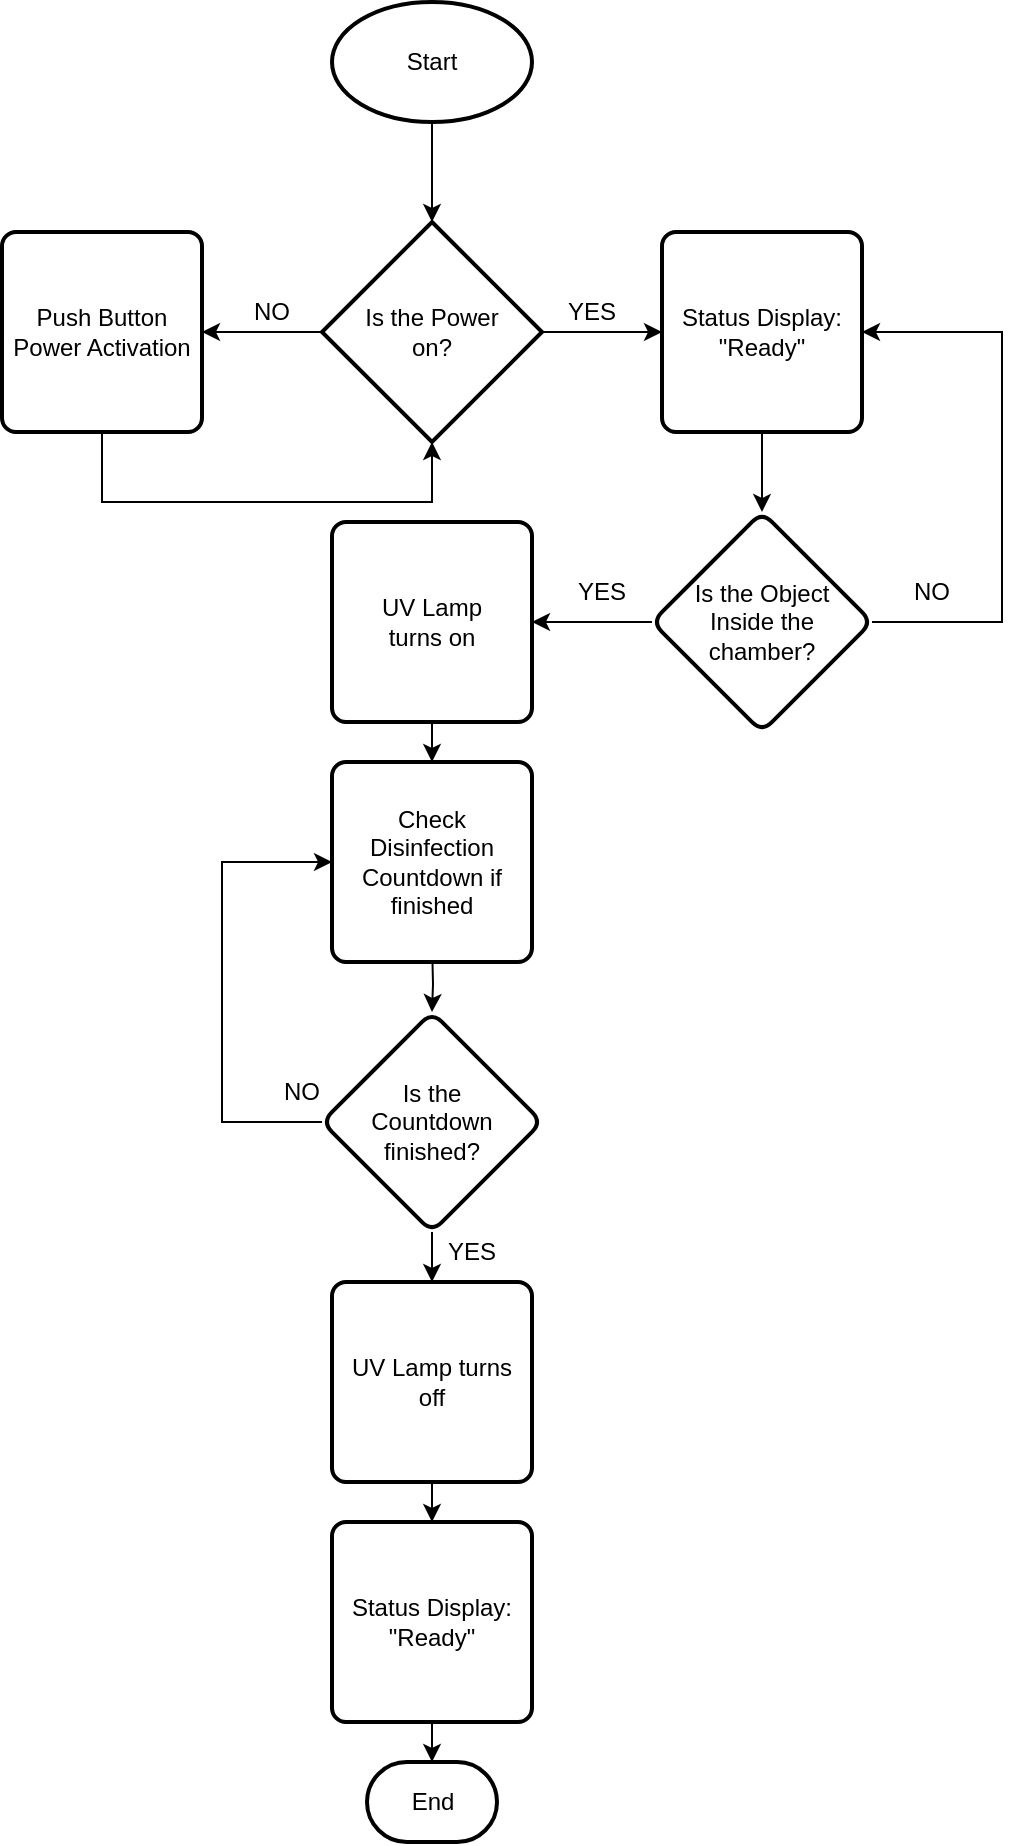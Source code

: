 <mxfile version="19.0.3" type="device"><diagram id="KXhqOYEsLitvZDo9TVAv" name="Page-1"><mxGraphModel dx="1038" dy="649" grid="1" gridSize="10" guides="1" tooltips="1" connect="1" arrows="1" fold="1" page="1" pageScale="1" pageWidth="850" pageHeight="1100" math="0" shadow="0"><root><mxCell id="0"/><mxCell id="1" parent="0"/><mxCell id="xVSEaDrAPKf22dvdIjTo-10" value="" style="edgeStyle=orthogonalEdgeStyle;rounded=0;orthogonalLoop=1;jettySize=auto;html=1;" edge="1" parent="1" source="xVSEaDrAPKf22dvdIjTo-2" target="xVSEaDrAPKf22dvdIjTo-3"><mxGeometry relative="1" as="geometry"/></mxCell><mxCell id="xVSEaDrAPKf22dvdIjTo-2" value="Start" style="strokeWidth=2;html=1;shape=mxgraph.flowchart.start_1;whiteSpace=wrap;" vertex="1" parent="1"><mxGeometry x="385" y="80" width="100" height="60" as="geometry"/></mxCell><mxCell id="xVSEaDrAPKf22dvdIjTo-7" value="" style="edgeStyle=orthogonalEdgeStyle;rounded=0;orthogonalLoop=1;jettySize=auto;html=1;" edge="1" parent="1" source="xVSEaDrAPKf22dvdIjTo-3" target="xVSEaDrAPKf22dvdIjTo-4"><mxGeometry relative="1" as="geometry"/></mxCell><mxCell id="xVSEaDrAPKf22dvdIjTo-40" style="edgeStyle=orthogonalEdgeStyle;rounded=0;orthogonalLoop=1;jettySize=auto;html=1;exitX=0;exitY=0.5;exitDx=0;exitDy=0;exitPerimeter=0;entryX=1;entryY=0.5;entryDx=0;entryDy=0;" edge="1" parent="1" source="xVSEaDrAPKf22dvdIjTo-3" target="xVSEaDrAPKf22dvdIjTo-5"><mxGeometry relative="1" as="geometry"/></mxCell><mxCell id="xVSEaDrAPKf22dvdIjTo-3" value="Is the Power&lt;br&gt;on?" style="strokeWidth=2;html=1;shape=mxgraph.flowchart.decision;whiteSpace=wrap;" vertex="1" parent="1"><mxGeometry x="380" y="190" width="110" height="110" as="geometry"/></mxCell><mxCell id="xVSEaDrAPKf22dvdIjTo-14" value="" style="edgeStyle=orthogonalEdgeStyle;rounded=0;orthogonalLoop=1;jettySize=auto;html=1;" edge="1" parent="1" source="xVSEaDrAPKf22dvdIjTo-4" target="xVSEaDrAPKf22dvdIjTo-13"><mxGeometry relative="1" as="geometry"/></mxCell><mxCell id="xVSEaDrAPKf22dvdIjTo-4" value="Status Display: &quot;Ready&quot;" style="rounded=1;whiteSpace=wrap;html=1;absoluteArcSize=1;arcSize=14;strokeWidth=2;" vertex="1" parent="1"><mxGeometry x="550" y="195" width="100" height="100" as="geometry"/></mxCell><mxCell id="xVSEaDrAPKf22dvdIjTo-43" style="edgeStyle=orthogonalEdgeStyle;rounded=0;orthogonalLoop=1;jettySize=auto;html=1;exitX=0.5;exitY=1;exitDx=0;exitDy=0;entryX=0.5;entryY=1;entryDx=0;entryDy=0;entryPerimeter=0;" edge="1" parent="1" source="xVSEaDrAPKf22dvdIjTo-5" target="xVSEaDrAPKf22dvdIjTo-3"><mxGeometry relative="1" as="geometry"><Array as="points"><mxPoint x="270" y="330"/><mxPoint x="435" y="330"/></Array></mxGeometry></mxCell><mxCell id="xVSEaDrAPKf22dvdIjTo-5" value="Push Button Power Activation" style="rounded=1;whiteSpace=wrap;html=1;absoluteArcSize=1;arcSize=14;strokeWidth=2;" vertex="1" parent="1"><mxGeometry x="220" y="195" width="100" height="100" as="geometry"/></mxCell><mxCell id="xVSEaDrAPKf22dvdIjTo-8" value="YES" style="text;html=1;strokeColor=none;fillColor=none;align=center;verticalAlign=middle;whiteSpace=wrap;rounded=0;" vertex="1" parent="1"><mxGeometry x="485" y="220" width="60" height="30" as="geometry"/></mxCell><mxCell id="xVSEaDrAPKf22dvdIjTo-9" value="NO" style="text;html=1;strokeColor=none;fillColor=none;align=center;verticalAlign=middle;whiteSpace=wrap;rounded=0;" vertex="1" parent="1"><mxGeometry x="325" y="220" width="60" height="30" as="geometry"/></mxCell><mxCell id="xVSEaDrAPKf22dvdIjTo-37" style="edgeStyle=orthogonalEdgeStyle;rounded=0;orthogonalLoop=1;jettySize=auto;html=1;exitX=0;exitY=0.5;exitDx=0;exitDy=0;entryX=1;entryY=0.5;entryDx=0;entryDy=0;" edge="1" parent="1" source="xVSEaDrAPKf22dvdIjTo-13" target="xVSEaDrAPKf22dvdIjTo-21"><mxGeometry relative="1" as="geometry"/></mxCell><mxCell id="xVSEaDrAPKf22dvdIjTo-44" style="edgeStyle=orthogonalEdgeStyle;rounded=0;orthogonalLoop=1;jettySize=auto;html=1;exitX=1;exitY=0.5;exitDx=0;exitDy=0;entryX=1;entryY=0.5;entryDx=0;entryDy=0;" edge="1" parent="1" source="xVSEaDrAPKf22dvdIjTo-13" target="xVSEaDrAPKf22dvdIjTo-4"><mxGeometry relative="1" as="geometry"><Array as="points"><mxPoint x="720" y="390"/><mxPoint x="720" y="245"/></Array></mxGeometry></mxCell><mxCell id="xVSEaDrAPKf22dvdIjTo-13" value="Is the Object&lt;br&gt;Inside the chamber?" style="rhombus;whiteSpace=wrap;html=1;rounded=1;arcSize=14;strokeWidth=2;" vertex="1" parent="1"><mxGeometry x="545" y="335" width="110" height="110" as="geometry"/></mxCell><mxCell id="xVSEaDrAPKf22dvdIjTo-23" value="" style="edgeStyle=orthogonalEdgeStyle;rounded=0;orthogonalLoop=1;jettySize=auto;html=1;" edge="1" parent="1" source="xVSEaDrAPKf22dvdIjTo-21" target="xVSEaDrAPKf22dvdIjTo-22"><mxGeometry relative="1" as="geometry"/></mxCell><mxCell id="xVSEaDrAPKf22dvdIjTo-21" value="&lt;span style=&quot;&quot;&gt;UV Lamp&lt;br&gt;turns on&lt;/span&gt;" style="rounded=1;whiteSpace=wrap;html=1;absoluteArcSize=1;arcSize=14;strokeWidth=2;" vertex="1" parent="1"><mxGeometry x="385" y="340" width="100" height="100" as="geometry"/></mxCell><mxCell id="xVSEaDrAPKf22dvdIjTo-26" value="" style="edgeStyle=orthogonalEdgeStyle;rounded=0;orthogonalLoop=1;jettySize=auto;html=1;" edge="1" parent="1" target="xVSEaDrAPKf22dvdIjTo-25"><mxGeometry relative="1" as="geometry"><mxPoint x="435" y="550" as="sourcePoint"/></mxGeometry></mxCell><mxCell id="xVSEaDrAPKf22dvdIjTo-22" value="Check Disinfection Countdown if finished" style="rounded=1;whiteSpace=wrap;html=1;absoluteArcSize=1;arcSize=14;strokeWidth=2;" vertex="1" parent="1"><mxGeometry x="385" y="460" width="100" height="100" as="geometry"/></mxCell><mxCell id="xVSEaDrAPKf22dvdIjTo-27" style="edgeStyle=orthogonalEdgeStyle;rounded=0;orthogonalLoop=1;jettySize=auto;html=1;exitX=0;exitY=0.5;exitDx=0;exitDy=0;entryX=0;entryY=0.5;entryDx=0;entryDy=0;" edge="1" parent="1" source="xVSEaDrAPKf22dvdIjTo-25" target="xVSEaDrAPKf22dvdIjTo-22"><mxGeometry relative="1" as="geometry"><Array as="points"><mxPoint x="330" y="640"/><mxPoint x="330" y="510"/></Array></mxGeometry></mxCell><mxCell id="xVSEaDrAPKf22dvdIjTo-42" style="edgeStyle=orthogonalEdgeStyle;rounded=0;orthogonalLoop=1;jettySize=auto;html=1;exitX=0.5;exitY=1;exitDx=0;exitDy=0;entryX=0.5;entryY=0;entryDx=0;entryDy=0;" edge="1" parent="1" source="xVSEaDrAPKf22dvdIjTo-25" target="xVSEaDrAPKf22dvdIjTo-28"><mxGeometry relative="1" as="geometry"/></mxCell><mxCell id="xVSEaDrAPKf22dvdIjTo-25" value="Is the&lt;br&gt;Countdown finished?" style="rhombus;whiteSpace=wrap;html=1;rounded=1;arcSize=14;strokeWidth=2;" vertex="1" parent="1"><mxGeometry x="380" y="585" width="110" height="110" as="geometry"/></mxCell><mxCell id="xVSEaDrAPKf22dvdIjTo-32" value="" style="edgeStyle=orthogonalEdgeStyle;rounded=0;orthogonalLoop=1;jettySize=auto;html=1;" edge="1" parent="1" source="xVSEaDrAPKf22dvdIjTo-28" target="xVSEaDrAPKf22dvdIjTo-30"><mxGeometry relative="1" as="geometry"/></mxCell><mxCell id="xVSEaDrAPKf22dvdIjTo-28" value="UV Lamp turns&lt;br&gt;off" style="rounded=1;whiteSpace=wrap;html=1;absoluteArcSize=1;arcSize=14;strokeWidth=2;" vertex="1" parent="1"><mxGeometry x="385" y="720" width="100" height="100" as="geometry"/></mxCell><mxCell id="xVSEaDrAPKf22dvdIjTo-33" value="" style="edgeStyle=orthogonalEdgeStyle;rounded=0;orthogonalLoop=1;jettySize=auto;html=1;" edge="1" parent="1" source="xVSEaDrAPKf22dvdIjTo-30" target="xVSEaDrAPKf22dvdIjTo-31"><mxGeometry relative="1" as="geometry"/></mxCell><mxCell id="xVSEaDrAPKf22dvdIjTo-30" value="&lt;span style=&quot;&quot;&gt;Status Display: &quot;Ready&quot;&lt;/span&gt;" style="rounded=1;whiteSpace=wrap;html=1;absoluteArcSize=1;arcSize=14;strokeWidth=2;" vertex="1" parent="1"><mxGeometry x="385" y="840" width="100" height="100" as="geometry"/></mxCell><mxCell id="xVSEaDrAPKf22dvdIjTo-31" value="End" style="strokeWidth=2;html=1;shape=mxgraph.flowchart.terminator;whiteSpace=wrap;" vertex="1" parent="1"><mxGeometry x="402.5" y="960" width="65" height="40" as="geometry"/></mxCell><mxCell id="xVSEaDrAPKf22dvdIjTo-45" value="NO" style="text;html=1;strokeColor=none;fillColor=none;align=center;verticalAlign=middle;whiteSpace=wrap;rounded=0;" vertex="1" parent="1"><mxGeometry x="655" y="360" width="60" height="30" as="geometry"/></mxCell><mxCell id="xVSEaDrAPKf22dvdIjTo-46" value="YES" style="text;html=1;strokeColor=none;fillColor=none;align=center;verticalAlign=middle;whiteSpace=wrap;rounded=0;" vertex="1" parent="1"><mxGeometry x="490" y="360" width="60" height="30" as="geometry"/></mxCell><mxCell id="xVSEaDrAPKf22dvdIjTo-47" value="YES" style="text;html=1;strokeColor=none;fillColor=none;align=center;verticalAlign=middle;whiteSpace=wrap;rounded=0;" vertex="1" parent="1"><mxGeometry x="425" y="690" width="60" height="30" as="geometry"/></mxCell><mxCell id="xVSEaDrAPKf22dvdIjTo-48" value="NO" style="text;html=1;strokeColor=none;fillColor=none;align=center;verticalAlign=middle;whiteSpace=wrap;rounded=0;" vertex="1" parent="1"><mxGeometry x="340" y="610" width="60" height="30" as="geometry"/></mxCell></root></mxGraphModel></diagram></mxfile>